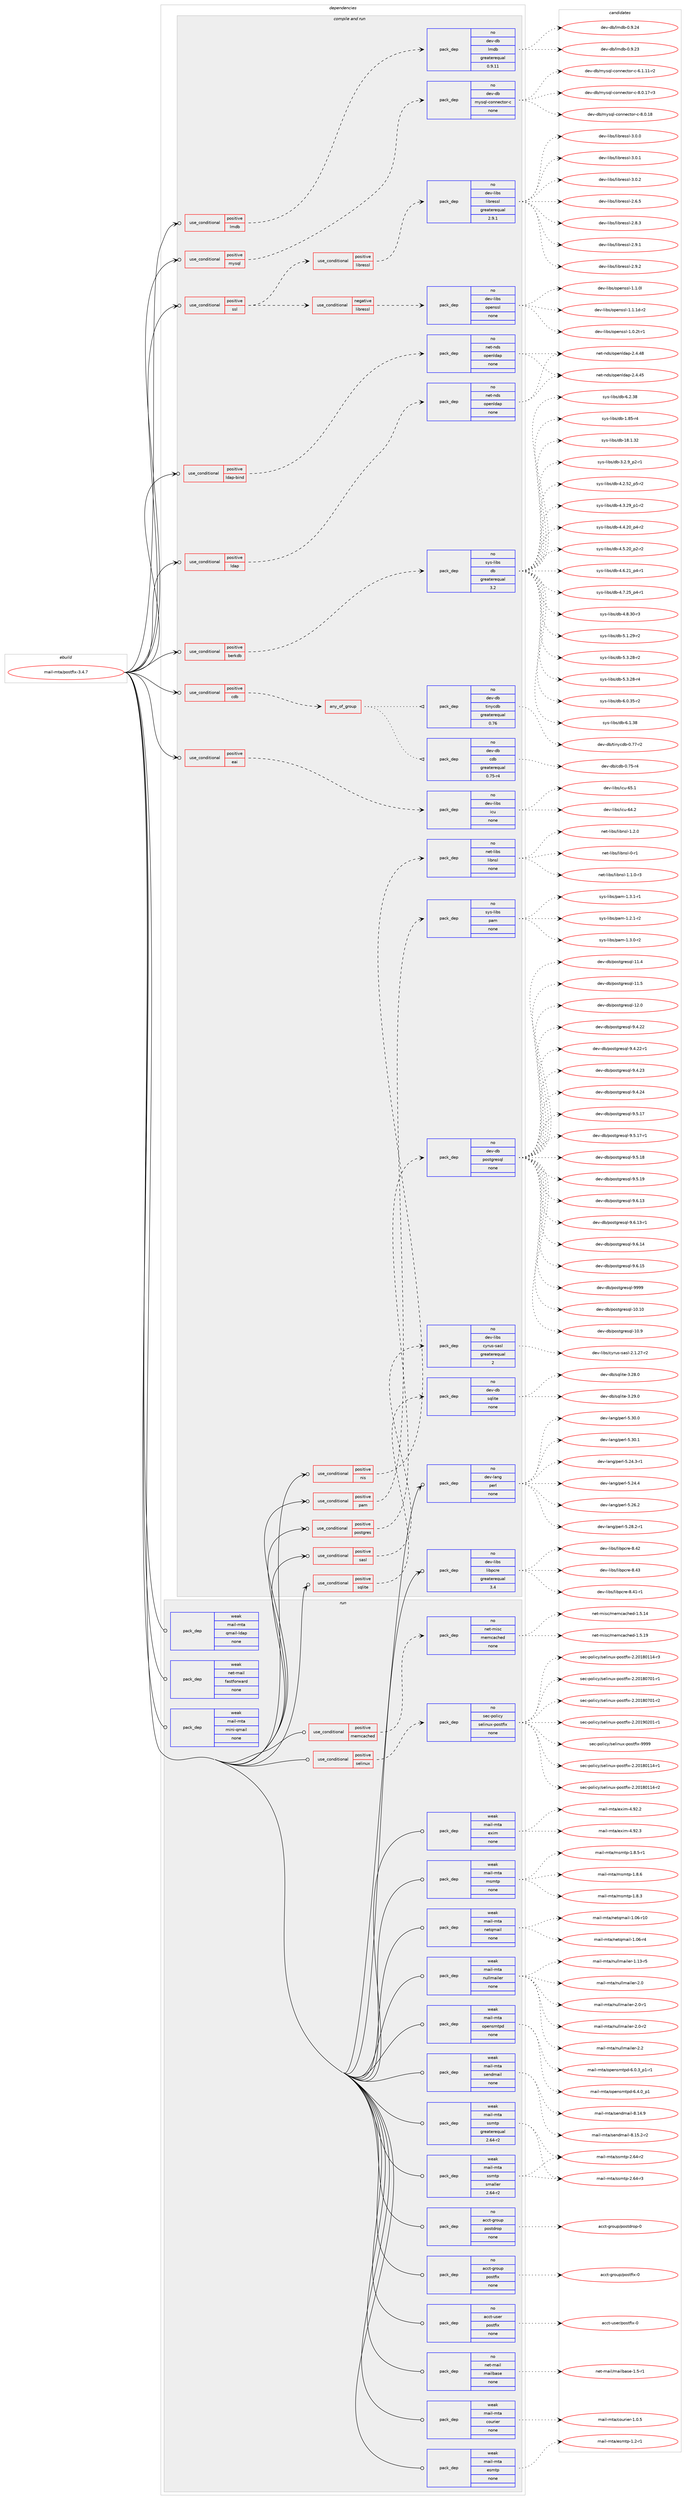 digraph prolog {

# *************
# Graph options
# *************

newrank=true;
concentrate=true;
compound=true;
graph [rankdir=LR,fontname=Helvetica,fontsize=10,ranksep=1.5];#, ranksep=2.5, nodesep=0.2];
edge  [arrowhead=vee];
node  [fontname=Helvetica,fontsize=10];

# **********
# The ebuild
# **********

subgraph cluster_leftcol {
color=gray;
rank=same;
label=<<i>ebuild</i>>;
id [label="mail-mta/postfix-3.4.7", color=red, width=4, href="../mail-mta/postfix-3.4.7.svg"];
}

# ****************
# The dependencies
# ****************

subgraph cluster_midcol {
color=gray;
label=<<i>dependencies</i>>;
subgraph cluster_compile {
fillcolor="#eeeeee";
style=filled;
label=<<i>compile</i>>;
}
subgraph cluster_compileandrun {
fillcolor="#eeeeee";
style=filled;
label=<<i>compile and run</i>>;
subgraph cond188715 {
dependency774173 [label=<<TABLE BORDER="0" CELLBORDER="1" CELLSPACING="0" CELLPADDING="4"><TR><TD ROWSPAN="3" CELLPADDING="10">use_conditional</TD></TR><TR><TD>positive</TD></TR><TR><TD>berkdb</TD></TR></TABLE>>, shape=none, color=red];
subgraph pack572039 {
dependency774174 [label=<<TABLE BORDER="0" CELLBORDER="1" CELLSPACING="0" CELLPADDING="4" WIDTH="220"><TR><TD ROWSPAN="6" CELLPADDING="30">pack_dep</TD></TR><TR><TD WIDTH="110">no</TD></TR><TR><TD>sys-libs</TD></TR><TR><TD>db</TD></TR><TR><TD>greaterequal</TD></TR><TR><TD>3.2</TD></TR></TABLE>>, shape=none, color=blue];
}
dependency774173:e -> dependency774174:w [weight=20,style="dashed",arrowhead="vee"];
}
id:e -> dependency774173:w [weight=20,style="solid",arrowhead="odotvee"];
subgraph cond188716 {
dependency774175 [label=<<TABLE BORDER="0" CELLBORDER="1" CELLSPACING="0" CELLPADDING="4"><TR><TD ROWSPAN="3" CELLPADDING="10">use_conditional</TD></TR><TR><TD>positive</TD></TR><TR><TD>cdb</TD></TR></TABLE>>, shape=none, color=red];
subgraph any13005 {
dependency774176 [label=<<TABLE BORDER="0" CELLBORDER="1" CELLSPACING="0" CELLPADDING="4"><TR><TD CELLPADDING="10">any_of_group</TD></TR></TABLE>>, shape=none, color=red];subgraph pack572040 {
dependency774177 [label=<<TABLE BORDER="0" CELLBORDER="1" CELLSPACING="0" CELLPADDING="4" WIDTH="220"><TR><TD ROWSPAN="6" CELLPADDING="30">pack_dep</TD></TR><TR><TD WIDTH="110">no</TD></TR><TR><TD>dev-db</TD></TR><TR><TD>tinycdb</TD></TR><TR><TD>greaterequal</TD></TR><TR><TD>0.76</TD></TR></TABLE>>, shape=none, color=blue];
}
dependency774176:e -> dependency774177:w [weight=20,style="dotted",arrowhead="oinv"];
subgraph pack572041 {
dependency774178 [label=<<TABLE BORDER="0" CELLBORDER="1" CELLSPACING="0" CELLPADDING="4" WIDTH="220"><TR><TD ROWSPAN="6" CELLPADDING="30">pack_dep</TD></TR><TR><TD WIDTH="110">no</TD></TR><TR><TD>dev-db</TD></TR><TR><TD>cdb</TD></TR><TR><TD>greaterequal</TD></TR><TR><TD>0.75-r4</TD></TR></TABLE>>, shape=none, color=blue];
}
dependency774176:e -> dependency774178:w [weight=20,style="dotted",arrowhead="oinv"];
}
dependency774175:e -> dependency774176:w [weight=20,style="dashed",arrowhead="vee"];
}
id:e -> dependency774175:w [weight=20,style="solid",arrowhead="odotvee"];
subgraph cond188717 {
dependency774179 [label=<<TABLE BORDER="0" CELLBORDER="1" CELLSPACING="0" CELLPADDING="4"><TR><TD ROWSPAN="3" CELLPADDING="10">use_conditional</TD></TR><TR><TD>positive</TD></TR><TR><TD>eai</TD></TR></TABLE>>, shape=none, color=red];
subgraph pack572042 {
dependency774180 [label=<<TABLE BORDER="0" CELLBORDER="1" CELLSPACING="0" CELLPADDING="4" WIDTH="220"><TR><TD ROWSPAN="6" CELLPADDING="30">pack_dep</TD></TR><TR><TD WIDTH="110">no</TD></TR><TR><TD>dev-libs</TD></TR><TR><TD>icu</TD></TR><TR><TD>none</TD></TR><TR><TD></TD></TR></TABLE>>, shape=none, color=blue];
}
dependency774179:e -> dependency774180:w [weight=20,style="dashed",arrowhead="vee"];
}
id:e -> dependency774179:w [weight=20,style="solid",arrowhead="odotvee"];
subgraph cond188718 {
dependency774181 [label=<<TABLE BORDER="0" CELLBORDER="1" CELLSPACING="0" CELLPADDING="4"><TR><TD ROWSPAN="3" CELLPADDING="10">use_conditional</TD></TR><TR><TD>positive</TD></TR><TR><TD>ldap</TD></TR></TABLE>>, shape=none, color=red];
subgraph pack572043 {
dependency774182 [label=<<TABLE BORDER="0" CELLBORDER="1" CELLSPACING="0" CELLPADDING="4" WIDTH="220"><TR><TD ROWSPAN="6" CELLPADDING="30">pack_dep</TD></TR><TR><TD WIDTH="110">no</TD></TR><TR><TD>net-nds</TD></TR><TR><TD>openldap</TD></TR><TR><TD>none</TD></TR><TR><TD></TD></TR></TABLE>>, shape=none, color=blue];
}
dependency774181:e -> dependency774182:w [weight=20,style="dashed",arrowhead="vee"];
}
id:e -> dependency774181:w [weight=20,style="solid",arrowhead="odotvee"];
subgraph cond188719 {
dependency774183 [label=<<TABLE BORDER="0" CELLBORDER="1" CELLSPACING="0" CELLPADDING="4"><TR><TD ROWSPAN="3" CELLPADDING="10">use_conditional</TD></TR><TR><TD>positive</TD></TR><TR><TD>ldap-bind</TD></TR></TABLE>>, shape=none, color=red];
subgraph pack572044 {
dependency774184 [label=<<TABLE BORDER="0" CELLBORDER="1" CELLSPACING="0" CELLPADDING="4" WIDTH="220"><TR><TD ROWSPAN="6" CELLPADDING="30">pack_dep</TD></TR><TR><TD WIDTH="110">no</TD></TR><TR><TD>net-nds</TD></TR><TR><TD>openldap</TD></TR><TR><TD>none</TD></TR><TR><TD></TD></TR></TABLE>>, shape=none, color=blue];
}
dependency774183:e -> dependency774184:w [weight=20,style="dashed",arrowhead="vee"];
}
id:e -> dependency774183:w [weight=20,style="solid",arrowhead="odotvee"];
subgraph cond188720 {
dependency774185 [label=<<TABLE BORDER="0" CELLBORDER="1" CELLSPACING="0" CELLPADDING="4"><TR><TD ROWSPAN="3" CELLPADDING="10">use_conditional</TD></TR><TR><TD>positive</TD></TR><TR><TD>lmdb</TD></TR></TABLE>>, shape=none, color=red];
subgraph pack572045 {
dependency774186 [label=<<TABLE BORDER="0" CELLBORDER="1" CELLSPACING="0" CELLPADDING="4" WIDTH="220"><TR><TD ROWSPAN="6" CELLPADDING="30">pack_dep</TD></TR><TR><TD WIDTH="110">no</TD></TR><TR><TD>dev-db</TD></TR><TR><TD>lmdb</TD></TR><TR><TD>greaterequal</TD></TR><TR><TD>0.9.11</TD></TR></TABLE>>, shape=none, color=blue];
}
dependency774185:e -> dependency774186:w [weight=20,style="dashed",arrowhead="vee"];
}
id:e -> dependency774185:w [weight=20,style="solid",arrowhead="odotvee"];
subgraph cond188721 {
dependency774187 [label=<<TABLE BORDER="0" CELLBORDER="1" CELLSPACING="0" CELLPADDING="4"><TR><TD ROWSPAN="3" CELLPADDING="10">use_conditional</TD></TR><TR><TD>positive</TD></TR><TR><TD>mysql</TD></TR></TABLE>>, shape=none, color=red];
subgraph pack572046 {
dependency774188 [label=<<TABLE BORDER="0" CELLBORDER="1" CELLSPACING="0" CELLPADDING="4" WIDTH="220"><TR><TD ROWSPAN="6" CELLPADDING="30">pack_dep</TD></TR><TR><TD WIDTH="110">no</TD></TR><TR><TD>dev-db</TD></TR><TR><TD>mysql-connector-c</TD></TR><TR><TD>none</TD></TR><TR><TD></TD></TR></TABLE>>, shape=none, color=blue];
}
dependency774187:e -> dependency774188:w [weight=20,style="dashed",arrowhead="vee"];
}
id:e -> dependency774187:w [weight=20,style="solid",arrowhead="odotvee"];
subgraph cond188722 {
dependency774189 [label=<<TABLE BORDER="0" CELLBORDER="1" CELLSPACING="0" CELLPADDING="4"><TR><TD ROWSPAN="3" CELLPADDING="10">use_conditional</TD></TR><TR><TD>positive</TD></TR><TR><TD>nis</TD></TR></TABLE>>, shape=none, color=red];
subgraph pack572047 {
dependency774190 [label=<<TABLE BORDER="0" CELLBORDER="1" CELLSPACING="0" CELLPADDING="4" WIDTH="220"><TR><TD ROWSPAN="6" CELLPADDING="30">pack_dep</TD></TR><TR><TD WIDTH="110">no</TD></TR><TR><TD>net-libs</TD></TR><TR><TD>libnsl</TD></TR><TR><TD>none</TD></TR><TR><TD></TD></TR></TABLE>>, shape=none, color=blue];
}
dependency774189:e -> dependency774190:w [weight=20,style="dashed",arrowhead="vee"];
}
id:e -> dependency774189:w [weight=20,style="solid",arrowhead="odotvee"];
subgraph cond188723 {
dependency774191 [label=<<TABLE BORDER="0" CELLBORDER="1" CELLSPACING="0" CELLPADDING="4"><TR><TD ROWSPAN="3" CELLPADDING="10">use_conditional</TD></TR><TR><TD>positive</TD></TR><TR><TD>pam</TD></TR></TABLE>>, shape=none, color=red];
subgraph pack572048 {
dependency774192 [label=<<TABLE BORDER="0" CELLBORDER="1" CELLSPACING="0" CELLPADDING="4" WIDTH="220"><TR><TD ROWSPAN="6" CELLPADDING="30">pack_dep</TD></TR><TR><TD WIDTH="110">no</TD></TR><TR><TD>sys-libs</TD></TR><TR><TD>pam</TD></TR><TR><TD>none</TD></TR><TR><TD></TD></TR></TABLE>>, shape=none, color=blue];
}
dependency774191:e -> dependency774192:w [weight=20,style="dashed",arrowhead="vee"];
}
id:e -> dependency774191:w [weight=20,style="solid",arrowhead="odotvee"];
subgraph cond188724 {
dependency774193 [label=<<TABLE BORDER="0" CELLBORDER="1" CELLSPACING="0" CELLPADDING="4"><TR><TD ROWSPAN="3" CELLPADDING="10">use_conditional</TD></TR><TR><TD>positive</TD></TR><TR><TD>postgres</TD></TR></TABLE>>, shape=none, color=red];
subgraph pack572049 {
dependency774194 [label=<<TABLE BORDER="0" CELLBORDER="1" CELLSPACING="0" CELLPADDING="4" WIDTH="220"><TR><TD ROWSPAN="6" CELLPADDING="30">pack_dep</TD></TR><TR><TD WIDTH="110">no</TD></TR><TR><TD>dev-db</TD></TR><TR><TD>postgresql</TD></TR><TR><TD>none</TD></TR><TR><TD></TD></TR></TABLE>>, shape=none, color=blue];
}
dependency774193:e -> dependency774194:w [weight=20,style="dashed",arrowhead="vee"];
}
id:e -> dependency774193:w [weight=20,style="solid",arrowhead="odotvee"];
subgraph cond188725 {
dependency774195 [label=<<TABLE BORDER="0" CELLBORDER="1" CELLSPACING="0" CELLPADDING="4"><TR><TD ROWSPAN="3" CELLPADDING="10">use_conditional</TD></TR><TR><TD>positive</TD></TR><TR><TD>sasl</TD></TR></TABLE>>, shape=none, color=red];
subgraph pack572050 {
dependency774196 [label=<<TABLE BORDER="0" CELLBORDER="1" CELLSPACING="0" CELLPADDING="4" WIDTH="220"><TR><TD ROWSPAN="6" CELLPADDING="30">pack_dep</TD></TR><TR><TD WIDTH="110">no</TD></TR><TR><TD>dev-libs</TD></TR><TR><TD>cyrus-sasl</TD></TR><TR><TD>greaterequal</TD></TR><TR><TD>2</TD></TR></TABLE>>, shape=none, color=blue];
}
dependency774195:e -> dependency774196:w [weight=20,style="dashed",arrowhead="vee"];
}
id:e -> dependency774195:w [weight=20,style="solid",arrowhead="odotvee"];
subgraph cond188726 {
dependency774197 [label=<<TABLE BORDER="0" CELLBORDER="1" CELLSPACING="0" CELLPADDING="4"><TR><TD ROWSPAN="3" CELLPADDING="10">use_conditional</TD></TR><TR><TD>positive</TD></TR><TR><TD>sqlite</TD></TR></TABLE>>, shape=none, color=red];
subgraph pack572051 {
dependency774198 [label=<<TABLE BORDER="0" CELLBORDER="1" CELLSPACING="0" CELLPADDING="4" WIDTH="220"><TR><TD ROWSPAN="6" CELLPADDING="30">pack_dep</TD></TR><TR><TD WIDTH="110">no</TD></TR><TR><TD>dev-db</TD></TR><TR><TD>sqlite</TD></TR><TR><TD>none</TD></TR><TR><TD></TD></TR></TABLE>>, shape=none, color=blue];
}
dependency774197:e -> dependency774198:w [weight=20,style="dashed",arrowhead="vee"];
}
id:e -> dependency774197:w [weight=20,style="solid",arrowhead="odotvee"];
subgraph cond188727 {
dependency774199 [label=<<TABLE BORDER="0" CELLBORDER="1" CELLSPACING="0" CELLPADDING="4"><TR><TD ROWSPAN="3" CELLPADDING="10">use_conditional</TD></TR><TR><TD>positive</TD></TR><TR><TD>ssl</TD></TR></TABLE>>, shape=none, color=red];
subgraph cond188728 {
dependency774200 [label=<<TABLE BORDER="0" CELLBORDER="1" CELLSPACING="0" CELLPADDING="4"><TR><TD ROWSPAN="3" CELLPADDING="10">use_conditional</TD></TR><TR><TD>negative</TD></TR><TR><TD>libressl</TD></TR></TABLE>>, shape=none, color=red];
subgraph pack572052 {
dependency774201 [label=<<TABLE BORDER="0" CELLBORDER="1" CELLSPACING="0" CELLPADDING="4" WIDTH="220"><TR><TD ROWSPAN="6" CELLPADDING="30">pack_dep</TD></TR><TR><TD WIDTH="110">no</TD></TR><TR><TD>dev-libs</TD></TR><TR><TD>openssl</TD></TR><TR><TD>none</TD></TR><TR><TD></TD></TR></TABLE>>, shape=none, color=blue];
}
dependency774200:e -> dependency774201:w [weight=20,style="dashed",arrowhead="vee"];
}
dependency774199:e -> dependency774200:w [weight=20,style="dashed",arrowhead="vee"];
subgraph cond188729 {
dependency774202 [label=<<TABLE BORDER="0" CELLBORDER="1" CELLSPACING="0" CELLPADDING="4"><TR><TD ROWSPAN="3" CELLPADDING="10">use_conditional</TD></TR><TR><TD>positive</TD></TR><TR><TD>libressl</TD></TR></TABLE>>, shape=none, color=red];
subgraph pack572053 {
dependency774203 [label=<<TABLE BORDER="0" CELLBORDER="1" CELLSPACING="0" CELLPADDING="4" WIDTH="220"><TR><TD ROWSPAN="6" CELLPADDING="30">pack_dep</TD></TR><TR><TD WIDTH="110">no</TD></TR><TR><TD>dev-libs</TD></TR><TR><TD>libressl</TD></TR><TR><TD>greaterequal</TD></TR><TR><TD>2.9.1</TD></TR></TABLE>>, shape=none, color=blue];
}
dependency774202:e -> dependency774203:w [weight=20,style="dashed",arrowhead="vee"];
}
dependency774199:e -> dependency774202:w [weight=20,style="dashed",arrowhead="vee"];
}
id:e -> dependency774199:w [weight=20,style="solid",arrowhead="odotvee"];
subgraph pack572054 {
dependency774204 [label=<<TABLE BORDER="0" CELLBORDER="1" CELLSPACING="0" CELLPADDING="4" WIDTH="220"><TR><TD ROWSPAN="6" CELLPADDING="30">pack_dep</TD></TR><TR><TD WIDTH="110">no</TD></TR><TR><TD>dev-lang</TD></TR><TR><TD>perl</TD></TR><TR><TD>none</TD></TR><TR><TD></TD></TR></TABLE>>, shape=none, color=blue];
}
id:e -> dependency774204:w [weight=20,style="solid",arrowhead="odotvee"];
subgraph pack572055 {
dependency774205 [label=<<TABLE BORDER="0" CELLBORDER="1" CELLSPACING="0" CELLPADDING="4" WIDTH="220"><TR><TD ROWSPAN="6" CELLPADDING="30">pack_dep</TD></TR><TR><TD WIDTH="110">no</TD></TR><TR><TD>dev-libs</TD></TR><TR><TD>libpcre</TD></TR><TR><TD>greaterequal</TD></TR><TR><TD>3.4</TD></TR></TABLE>>, shape=none, color=blue];
}
id:e -> dependency774205:w [weight=20,style="solid",arrowhead="odotvee"];
}
subgraph cluster_run {
fillcolor="#eeeeee";
style=filled;
label=<<i>run</i>>;
subgraph cond188730 {
dependency774206 [label=<<TABLE BORDER="0" CELLBORDER="1" CELLSPACING="0" CELLPADDING="4"><TR><TD ROWSPAN="3" CELLPADDING="10">use_conditional</TD></TR><TR><TD>positive</TD></TR><TR><TD>memcached</TD></TR></TABLE>>, shape=none, color=red];
subgraph pack572056 {
dependency774207 [label=<<TABLE BORDER="0" CELLBORDER="1" CELLSPACING="0" CELLPADDING="4" WIDTH="220"><TR><TD ROWSPAN="6" CELLPADDING="30">pack_dep</TD></TR><TR><TD WIDTH="110">no</TD></TR><TR><TD>net-misc</TD></TR><TR><TD>memcached</TD></TR><TR><TD>none</TD></TR><TR><TD></TD></TR></TABLE>>, shape=none, color=blue];
}
dependency774206:e -> dependency774207:w [weight=20,style="dashed",arrowhead="vee"];
}
id:e -> dependency774206:w [weight=20,style="solid",arrowhead="odot"];
subgraph cond188731 {
dependency774208 [label=<<TABLE BORDER="0" CELLBORDER="1" CELLSPACING="0" CELLPADDING="4"><TR><TD ROWSPAN="3" CELLPADDING="10">use_conditional</TD></TR><TR><TD>positive</TD></TR><TR><TD>selinux</TD></TR></TABLE>>, shape=none, color=red];
subgraph pack572057 {
dependency774209 [label=<<TABLE BORDER="0" CELLBORDER="1" CELLSPACING="0" CELLPADDING="4" WIDTH="220"><TR><TD ROWSPAN="6" CELLPADDING="30">pack_dep</TD></TR><TR><TD WIDTH="110">no</TD></TR><TR><TD>sec-policy</TD></TR><TR><TD>selinux-postfix</TD></TR><TR><TD>none</TD></TR><TR><TD></TD></TR></TABLE>>, shape=none, color=blue];
}
dependency774208:e -> dependency774209:w [weight=20,style="dashed",arrowhead="vee"];
}
id:e -> dependency774208:w [weight=20,style="solid",arrowhead="odot"];
subgraph pack572058 {
dependency774210 [label=<<TABLE BORDER="0" CELLBORDER="1" CELLSPACING="0" CELLPADDING="4" WIDTH="220"><TR><TD ROWSPAN="6" CELLPADDING="30">pack_dep</TD></TR><TR><TD WIDTH="110">no</TD></TR><TR><TD>acct-group</TD></TR><TR><TD>postdrop</TD></TR><TR><TD>none</TD></TR><TR><TD></TD></TR></TABLE>>, shape=none, color=blue];
}
id:e -> dependency774210:w [weight=20,style="solid",arrowhead="odot"];
subgraph pack572059 {
dependency774211 [label=<<TABLE BORDER="0" CELLBORDER="1" CELLSPACING="0" CELLPADDING="4" WIDTH="220"><TR><TD ROWSPAN="6" CELLPADDING="30">pack_dep</TD></TR><TR><TD WIDTH="110">no</TD></TR><TR><TD>acct-group</TD></TR><TR><TD>postfix</TD></TR><TR><TD>none</TD></TR><TR><TD></TD></TR></TABLE>>, shape=none, color=blue];
}
id:e -> dependency774211:w [weight=20,style="solid",arrowhead="odot"];
subgraph pack572060 {
dependency774212 [label=<<TABLE BORDER="0" CELLBORDER="1" CELLSPACING="0" CELLPADDING="4" WIDTH="220"><TR><TD ROWSPAN="6" CELLPADDING="30">pack_dep</TD></TR><TR><TD WIDTH="110">no</TD></TR><TR><TD>acct-user</TD></TR><TR><TD>postfix</TD></TR><TR><TD>none</TD></TR><TR><TD></TD></TR></TABLE>>, shape=none, color=blue];
}
id:e -> dependency774212:w [weight=20,style="solid",arrowhead="odot"];
subgraph pack572061 {
dependency774213 [label=<<TABLE BORDER="0" CELLBORDER="1" CELLSPACING="0" CELLPADDING="4" WIDTH="220"><TR><TD ROWSPAN="6" CELLPADDING="30">pack_dep</TD></TR><TR><TD WIDTH="110">no</TD></TR><TR><TD>net-mail</TD></TR><TR><TD>mailbase</TD></TR><TR><TD>none</TD></TR><TR><TD></TD></TR></TABLE>>, shape=none, color=blue];
}
id:e -> dependency774213:w [weight=20,style="solid",arrowhead="odot"];
subgraph pack572062 {
dependency774214 [label=<<TABLE BORDER="0" CELLBORDER="1" CELLSPACING="0" CELLPADDING="4" WIDTH="220"><TR><TD ROWSPAN="6" CELLPADDING="30">pack_dep</TD></TR><TR><TD WIDTH="110">weak</TD></TR><TR><TD>mail-mta</TD></TR><TR><TD>courier</TD></TR><TR><TD>none</TD></TR><TR><TD></TD></TR></TABLE>>, shape=none, color=blue];
}
id:e -> dependency774214:w [weight=20,style="solid",arrowhead="odot"];
subgraph pack572063 {
dependency774215 [label=<<TABLE BORDER="0" CELLBORDER="1" CELLSPACING="0" CELLPADDING="4" WIDTH="220"><TR><TD ROWSPAN="6" CELLPADDING="30">pack_dep</TD></TR><TR><TD WIDTH="110">weak</TD></TR><TR><TD>mail-mta</TD></TR><TR><TD>esmtp</TD></TR><TR><TD>none</TD></TR><TR><TD></TD></TR></TABLE>>, shape=none, color=blue];
}
id:e -> dependency774215:w [weight=20,style="solid",arrowhead="odot"];
subgraph pack572064 {
dependency774216 [label=<<TABLE BORDER="0" CELLBORDER="1" CELLSPACING="0" CELLPADDING="4" WIDTH="220"><TR><TD ROWSPAN="6" CELLPADDING="30">pack_dep</TD></TR><TR><TD WIDTH="110">weak</TD></TR><TR><TD>mail-mta</TD></TR><TR><TD>exim</TD></TR><TR><TD>none</TD></TR><TR><TD></TD></TR></TABLE>>, shape=none, color=blue];
}
id:e -> dependency774216:w [weight=20,style="solid",arrowhead="odot"];
subgraph pack572065 {
dependency774217 [label=<<TABLE BORDER="0" CELLBORDER="1" CELLSPACING="0" CELLPADDING="4" WIDTH="220"><TR><TD ROWSPAN="6" CELLPADDING="30">pack_dep</TD></TR><TR><TD WIDTH="110">weak</TD></TR><TR><TD>mail-mta</TD></TR><TR><TD>mini-qmail</TD></TR><TR><TD>none</TD></TR><TR><TD></TD></TR></TABLE>>, shape=none, color=blue];
}
id:e -> dependency774217:w [weight=20,style="solid",arrowhead="odot"];
subgraph pack572066 {
dependency774218 [label=<<TABLE BORDER="0" CELLBORDER="1" CELLSPACING="0" CELLPADDING="4" WIDTH="220"><TR><TD ROWSPAN="6" CELLPADDING="30">pack_dep</TD></TR><TR><TD WIDTH="110">weak</TD></TR><TR><TD>mail-mta</TD></TR><TR><TD>msmtp</TD></TR><TR><TD>none</TD></TR><TR><TD></TD></TR></TABLE>>, shape=none, color=blue];
}
id:e -> dependency774218:w [weight=20,style="solid",arrowhead="odot"];
subgraph pack572067 {
dependency774219 [label=<<TABLE BORDER="0" CELLBORDER="1" CELLSPACING="0" CELLPADDING="4" WIDTH="220"><TR><TD ROWSPAN="6" CELLPADDING="30">pack_dep</TD></TR><TR><TD WIDTH="110">weak</TD></TR><TR><TD>mail-mta</TD></TR><TR><TD>netqmail</TD></TR><TR><TD>none</TD></TR><TR><TD></TD></TR></TABLE>>, shape=none, color=blue];
}
id:e -> dependency774219:w [weight=20,style="solid",arrowhead="odot"];
subgraph pack572068 {
dependency774220 [label=<<TABLE BORDER="0" CELLBORDER="1" CELLSPACING="0" CELLPADDING="4" WIDTH="220"><TR><TD ROWSPAN="6" CELLPADDING="30">pack_dep</TD></TR><TR><TD WIDTH="110">weak</TD></TR><TR><TD>mail-mta</TD></TR><TR><TD>nullmailer</TD></TR><TR><TD>none</TD></TR><TR><TD></TD></TR></TABLE>>, shape=none, color=blue];
}
id:e -> dependency774220:w [weight=20,style="solid",arrowhead="odot"];
subgraph pack572069 {
dependency774221 [label=<<TABLE BORDER="0" CELLBORDER="1" CELLSPACING="0" CELLPADDING="4" WIDTH="220"><TR><TD ROWSPAN="6" CELLPADDING="30">pack_dep</TD></TR><TR><TD WIDTH="110">weak</TD></TR><TR><TD>mail-mta</TD></TR><TR><TD>opensmtpd</TD></TR><TR><TD>none</TD></TR><TR><TD></TD></TR></TABLE>>, shape=none, color=blue];
}
id:e -> dependency774221:w [weight=20,style="solid",arrowhead="odot"];
subgraph pack572070 {
dependency774222 [label=<<TABLE BORDER="0" CELLBORDER="1" CELLSPACING="0" CELLPADDING="4" WIDTH="220"><TR><TD ROWSPAN="6" CELLPADDING="30">pack_dep</TD></TR><TR><TD WIDTH="110">weak</TD></TR><TR><TD>mail-mta</TD></TR><TR><TD>qmail-ldap</TD></TR><TR><TD>none</TD></TR><TR><TD></TD></TR></TABLE>>, shape=none, color=blue];
}
id:e -> dependency774222:w [weight=20,style="solid",arrowhead="odot"];
subgraph pack572071 {
dependency774223 [label=<<TABLE BORDER="0" CELLBORDER="1" CELLSPACING="0" CELLPADDING="4" WIDTH="220"><TR><TD ROWSPAN="6" CELLPADDING="30">pack_dep</TD></TR><TR><TD WIDTH="110">weak</TD></TR><TR><TD>mail-mta</TD></TR><TR><TD>sendmail</TD></TR><TR><TD>none</TD></TR><TR><TD></TD></TR></TABLE>>, shape=none, color=blue];
}
id:e -> dependency774223:w [weight=20,style="solid",arrowhead="odot"];
subgraph pack572072 {
dependency774224 [label=<<TABLE BORDER="0" CELLBORDER="1" CELLSPACING="0" CELLPADDING="4" WIDTH="220"><TR><TD ROWSPAN="6" CELLPADDING="30">pack_dep</TD></TR><TR><TD WIDTH="110">weak</TD></TR><TR><TD>mail-mta</TD></TR><TR><TD>ssmtp</TD></TR><TR><TD>greaterequal</TD></TR><TR><TD>2.64-r2</TD></TR></TABLE>>, shape=none, color=blue];
}
id:e -> dependency774224:w [weight=20,style="solid",arrowhead="odot"];
subgraph pack572073 {
dependency774225 [label=<<TABLE BORDER="0" CELLBORDER="1" CELLSPACING="0" CELLPADDING="4" WIDTH="220"><TR><TD ROWSPAN="6" CELLPADDING="30">pack_dep</TD></TR><TR><TD WIDTH="110">weak</TD></TR><TR><TD>mail-mta</TD></TR><TR><TD>ssmtp</TD></TR><TR><TD>smaller</TD></TR><TR><TD>2.64-r2</TD></TR></TABLE>>, shape=none, color=blue];
}
id:e -> dependency774225:w [weight=20,style="solid",arrowhead="odot"];
subgraph pack572074 {
dependency774226 [label=<<TABLE BORDER="0" CELLBORDER="1" CELLSPACING="0" CELLPADDING="4" WIDTH="220"><TR><TD ROWSPAN="6" CELLPADDING="30">pack_dep</TD></TR><TR><TD WIDTH="110">weak</TD></TR><TR><TD>net-mail</TD></TR><TR><TD>fastforward</TD></TR><TR><TD>none</TD></TR><TR><TD></TD></TR></TABLE>>, shape=none, color=blue];
}
id:e -> dependency774226:w [weight=20,style="solid",arrowhead="odot"];
}
}

# **************
# The candidates
# **************

subgraph cluster_choices {
rank=same;
color=gray;
label=<<i>candidates</i>>;

subgraph choice572039 {
color=black;
nodesep=1;
choice1151211154510810598115471009845494656534511452 [label="sys-libs/db-1.85-r4", color=red, width=4,href="../sys-libs/db-1.85-r4.svg"];
choice115121115451081059811547100984549564649465150 [label="sys-libs/db-18.1.32", color=red, width=4,href="../sys-libs/db-18.1.32.svg"];
choice1151211154510810598115471009845514650465795112504511449 [label="sys-libs/db-3.2.9_p2-r1", color=red, width=4,href="../sys-libs/db-3.2.9_p2-r1.svg"];
choice115121115451081059811547100984552465046535095112534511450 [label="sys-libs/db-4.2.52_p5-r2", color=red, width=4,href="../sys-libs/db-4.2.52_p5-r2.svg"];
choice115121115451081059811547100984552465146505795112494511450 [label="sys-libs/db-4.3.29_p1-r2", color=red, width=4,href="../sys-libs/db-4.3.29_p1-r2.svg"];
choice115121115451081059811547100984552465246504895112524511450 [label="sys-libs/db-4.4.20_p4-r2", color=red, width=4,href="../sys-libs/db-4.4.20_p4-r2.svg"];
choice115121115451081059811547100984552465346504895112504511450 [label="sys-libs/db-4.5.20_p2-r2", color=red, width=4,href="../sys-libs/db-4.5.20_p2-r2.svg"];
choice115121115451081059811547100984552465446504995112524511449 [label="sys-libs/db-4.6.21_p4-r1", color=red, width=4,href="../sys-libs/db-4.6.21_p4-r1.svg"];
choice115121115451081059811547100984552465546505395112524511449 [label="sys-libs/db-4.7.25_p4-r1", color=red, width=4,href="../sys-libs/db-4.7.25_p4-r1.svg"];
choice11512111545108105981154710098455246564651484511451 [label="sys-libs/db-4.8.30-r3", color=red, width=4,href="../sys-libs/db-4.8.30-r3.svg"];
choice11512111545108105981154710098455346494650574511450 [label="sys-libs/db-5.1.29-r2", color=red, width=4,href="../sys-libs/db-5.1.29-r2.svg"];
choice11512111545108105981154710098455346514650564511450 [label="sys-libs/db-5.3.28-r2", color=red, width=4,href="../sys-libs/db-5.3.28-r2.svg"];
choice11512111545108105981154710098455346514650564511452 [label="sys-libs/db-5.3.28-r4", color=red, width=4,href="../sys-libs/db-5.3.28-r4.svg"];
choice11512111545108105981154710098455446484651534511450 [label="sys-libs/db-6.0.35-r2", color=red, width=4,href="../sys-libs/db-6.0.35-r2.svg"];
choice1151211154510810598115471009845544649465156 [label="sys-libs/db-6.1.38", color=red, width=4,href="../sys-libs/db-6.1.38.svg"];
choice1151211154510810598115471009845544650465156 [label="sys-libs/db-6.2.38", color=red, width=4,href="../sys-libs/db-6.2.38.svg"];
dependency774174:e -> choice1151211154510810598115471009845494656534511452:w [style=dotted,weight="100"];
dependency774174:e -> choice115121115451081059811547100984549564649465150:w [style=dotted,weight="100"];
dependency774174:e -> choice1151211154510810598115471009845514650465795112504511449:w [style=dotted,weight="100"];
dependency774174:e -> choice115121115451081059811547100984552465046535095112534511450:w [style=dotted,weight="100"];
dependency774174:e -> choice115121115451081059811547100984552465146505795112494511450:w [style=dotted,weight="100"];
dependency774174:e -> choice115121115451081059811547100984552465246504895112524511450:w [style=dotted,weight="100"];
dependency774174:e -> choice115121115451081059811547100984552465346504895112504511450:w [style=dotted,weight="100"];
dependency774174:e -> choice115121115451081059811547100984552465446504995112524511449:w [style=dotted,weight="100"];
dependency774174:e -> choice115121115451081059811547100984552465546505395112524511449:w [style=dotted,weight="100"];
dependency774174:e -> choice11512111545108105981154710098455246564651484511451:w [style=dotted,weight="100"];
dependency774174:e -> choice11512111545108105981154710098455346494650574511450:w [style=dotted,weight="100"];
dependency774174:e -> choice11512111545108105981154710098455346514650564511450:w [style=dotted,weight="100"];
dependency774174:e -> choice11512111545108105981154710098455346514650564511452:w [style=dotted,weight="100"];
dependency774174:e -> choice11512111545108105981154710098455446484651534511450:w [style=dotted,weight="100"];
dependency774174:e -> choice1151211154510810598115471009845544649465156:w [style=dotted,weight="100"];
dependency774174:e -> choice1151211154510810598115471009845544650465156:w [style=dotted,weight="100"];
}
subgraph choice572040 {
color=black;
nodesep=1;
choice100101118451009847116105110121991009845484655554511450 [label="dev-db/tinycdb-0.77-r2", color=red, width=4,href="../dev-db/tinycdb-0.77-r2.svg"];
dependency774177:e -> choice100101118451009847116105110121991009845484655554511450:w [style=dotted,weight="100"];
}
subgraph choice572041 {
color=black;
nodesep=1;
choice100101118451009847991009845484655534511452 [label="dev-db/cdb-0.75-r4", color=red, width=4,href="../dev-db/cdb-0.75-r4.svg"];
dependency774178:e -> choice100101118451009847991009845484655534511452:w [style=dotted,weight="100"];
}
subgraph choice572042 {
color=black;
nodesep=1;
choice100101118451081059811547105991174554524650 [label="dev-libs/icu-64.2", color=red, width=4,href="../dev-libs/icu-64.2.svg"];
choice100101118451081059811547105991174554534649 [label="dev-libs/icu-65.1", color=red, width=4,href="../dev-libs/icu-65.1.svg"];
dependency774180:e -> choice100101118451081059811547105991174554524650:w [style=dotted,weight="100"];
dependency774180:e -> choice100101118451081059811547105991174554534649:w [style=dotted,weight="100"];
}
subgraph choice572043 {
color=black;
nodesep=1;
choice11010111645110100115471111121011101081009711245504652465253 [label="net-nds/openldap-2.4.45", color=red, width=4,href="../net-nds/openldap-2.4.45.svg"];
choice11010111645110100115471111121011101081009711245504652465256 [label="net-nds/openldap-2.4.48", color=red, width=4,href="../net-nds/openldap-2.4.48.svg"];
dependency774182:e -> choice11010111645110100115471111121011101081009711245504652465253:w [style=dotted,weight="100"];
dependency774182:e -> choice11010111645110100115471111121011101081009711245504652465256:w [style=dotted,weight="100"];
}
subgraph choice572044 {
color=black;
nodesep=1;
choice11010111645110100115471111121011101081009711245504652465253 [label="net-nds/openldap-2.4.45", color=red, width=4,href="../net-nds/openldap-2.4.45.svg"];
choice11010111645110100115471111121011101081009711245504652465256 [label="net-nds/openldap-2.4.48", color=red, width=4,href="../net-nds/openldap-2.4.48.svg"];
dependency774184:e -> choice11010111645110100115471111121011101081009711245504652465253:w [style=dotted,weight="100"];
dependency774184:e -> choice11010111645110100115471111121011101081009711245504652465256:w [style=dotted,weight="100"];
}
subgraph choice572045 {
color=black;
nodesep=1;
choice1001011184510098471081091009845484657465051 [label="dev-db/lmdb-0.9.23", color=red, width=4,href="../dev-db/lmdb-0.9.23.svg"];
choice1001011184510098471081091009845484657465052 [label="dev-db/lmdb-0.9.24", color=red, width=4,href="../dev-db/lmdb-0.9.24.svg"];
dependency774186:e -> choice1001011184510098471081091009845484657465051:w [style=dotted,weight="100"];
dependency774186:e -> choice1001011184510098471081091009845484657465052:w [style=dotted,weight="100"];
}
subgraph choice572046 {
color=black;
nodesep=1;
choice1001011184510098471091211151131084599111110110101991161111144599455446494649494511450 [label="dev-db/mysql-connector-c-6.1.11-r2", color=red, width=4,href="../dev-db/mysql-connector-c-6.1.11-r2.svg"];
choice1001011184510098471091211151131084599111110110101991161111144599455646484649554511451 [label="dev-db/mysql-connector-c-8.0.17-r3", color=red, width=4,href="../dev-db/mysql-connector-c-8.0.17-r3.svg"];
choice100101118451009847109121115113108459911111011010199116111114459945564648464956 [label="dev-db/mysql-connector-c-8.0.18", color=red, width=4,href="../dev-db/mysql-connector-c-8.0.18.svg"];
dependency774188:e -> choice1001011184510098471091211151131084599111110110101991161111144599455446494649494511450:w [style=dotted,weight="100"];
dependency774188:e -> choice1001011184510098471091211151131084599111110110101991161111144599455646484649554511451:w [style=dotted,weight="100"];
dependency774188:e -> choice100101118451009847109121115113108459911111011010199116111114459945564648464956:w [style=dotted,weight="100"];
}
subgraph choice572047 {
color=black;
nodesep=1;
choice1101011164510810598115471081059811011510845484511449 [label="net-libs/libnsl-0-r1", color=red, width=4,href="../net-libs/libnsl-0-r1.svg"];
choice110101116451081059811547108105981101151084549464946484511451 [label="net-libs/libnsl-1.1.0-r3", color=red, width=4,href="../net-libs/libnsl-1.1.0-r3.svg"];
choice11010111645108105981154710810598110115108454946504648 [label="net-libs/libnsl-1.2.0", color=red, width=4,href="../net-libs/libnsl-1.2.0.svg"];
dependency774190:e -> choice1101011164510810598115471081059811011510845484511449:w [style=dotted,weight="100"];
dependency774190:e -> choice110101116451081059811547108105981101151084549464946484511451:w [style=dotted,weight="100"];
dependency774190:e -> choice11010111645108105981154710810598110115108454946504648:w [style=dotted,weight="100"];
}
subgraph choice572048 {
color=black;
nodesep=1;
choice115121115451081059811547112971094549465046494511450 [label="sys-libs/pam-1.2.1-r2", color=red, width=4,href="../sys-libs/pam-1.2.1-r2.svg"];
choice115121115451081059811547112971094549465146484511450 [label="sys-libs/pam-1.3.0-r2", color=red, width=4,href="../sys-libs/pam-1.3.0-r2.svg"];
choice115121115451081059811547112971094549465146494511449 [label="sys-libs/pam-1.3.1-r1", color=red, width=4,href="../sys-libs/pam-1.3.1-r1.svg"];
dependency774192:e -> choice115121115451081059811547112971094549465046494511450:w [style=dotted,weight="100"];
dependency774192:e -> choice115121115451081059811547112971094549465146484511450:w [style=dotted,weight="100"];
dependency774192:e -> choice115121115451081059811547112971094549465146494511449:w [style=dotted,weight="100"];
}
subgraph choice572049 {
color=black;
nodesep=1;
choice100101118451009847112111115116103114101115113108454948464948 [label="dev-db/postgresql-10.10", color=red, width=4,href="../dev-db/postgresql-10.10.svg"];
choice1001011184510098471121111151161031141011151131084549484657 [label="dev-db/postgresql-10.9", color=red, width=4,href="../dev-db/postgresql-10.9.svg"];
choice1001011184510098471121111151161031141011151131084549494652 [label="dev-db/postgresql-11.4", color=red, width=4,href="../dev-db/postgresql-11.4.svg"];
choice1001011184510098471121111151161031141011151131084549494653 [label="dev-db/postgresql-11.5", color=red, width=4,href="../dev-db/postgresql-11.5.svg"];
choice1001011184510098471121111151161031141011151131084549504648 [label="dev-db/postgresql-12.0", color=red, width=4,href="../dev-db/postgresql-12.0.svg"];
choice10010111845100984711211111511610311410111511310845574652465050 [label="dev-db/postgresql-9.4.22", color=red, width=4,href="../dev-db/postgresql-9.4.22.svg"];
choice100101118451009847112111115116103114101115113108455746524650504511449 [label="dev-db/postgresql-9.4.22-r1", color=red, width=4,href="../dev-db/postgresql-9.4.22-r1.svg"];
choice10010111845100984711211111511610311410111511310845574652465051 [label="dev-db/postgresql-9.4.23", color=red, width=4,href="../dev-db/postgresql-9.4.23.svg"];
choice10010111845100984711211111511610311410111511310845574652465052 [label="dev-db/postgresql-9.4.24", color=red, width=4,href="../dev-db/postgresql-9.4.24.svg"];
choice10010111845100984711211111511610311410111511310845574653464955 [label="dev-db/postgresql-9.5.17", color=red, width=4,href="../dev-db/postgresql-9.5.17.svg"];
choice100101118451009847112111115116103114101115113108455746534649554511449 [label="dev-db/postgresql-9.5.17-r1", color=red, width=4,href="../dev-db/postgresql-9.5.17-r1.svg"];
choice10010111845100984711211111511610311410111511310845574653464956 [label="dev-db/postgresql-9.5.18", color=red, width=4,href="../dev-db/postgresql-9.5.18.svg"];
choice10010111845100984711211111511610311410111511310845574653464957 [label="dev-db/postgresql-9.5.19", color=red, width=4,href="../dev-db/postgresql-9.5.19.svg"];
choice10010111845100984711211111511610311410111511310845574654464951 [label="dev-db/postgresql-9.6.13", color=red, width=4,href="../dev-db/postgresql-9.6.13.svg"];
choice100101118451009847112111115116103114101115113108455746544649514511449 [label="dev-db/postgresql-9.6.13-r1", color=red, width=4,href="../dev-db/postgresql-9.6.13-r1.svg"];
choice10010111845100984711211111511610311410111511310845574654464952 [label="dev-db/postgresql-9.6.14", color=red, width=4,href="../dev-db/postgresql-9.6.14.svg"];
choice10010111845100984711211111511610311410111511310845574654464953 [label="dev-db/postgresql-9.6.15", color=red, width=4,href="../dev-db/postgresql-9.6.15.svg"];
choice1001011184510098471121111151161031141011151131084557575757 [label="dev-db/postgresql-9999", color=red, width=4,href="../dev-db/postgresql-9999.svg"];
dependency774194:e -> choice100101118451009847112111115116103114101115113108454948464948:w [style=dotted,weight="100"];
dependency774194:e -> choice1001011184510098471121111151161031141011151131084549484657:w [style=dotted,weight="100"];
dependency774194:e -> choice1001011184510098471121111151161031141011151131084549494652:w [style=dotted,weight="100"];
dependency774194:e -> choice1001011184510098471121111151161031141011151131084549494653:w [style=dotted,weight="100"];
dependency774194:e -> choice1001011184510098471121111151161031141011151131084549504648:w [style=dotted,weight="100"];
dependency774194:e -> choice10010111845100984711211111511610311410111511310845574652465050:w [style=dotted,weight="100"];
dependency774194:e -> choice100101118451009847112111115116103114101115113108455746524650504511449:w [style=dotted,weight="100"];
dependency774194:e -> choice10010111845100984711211111511610311410111511310845574652465051:w [style=dotted,weight="100"];
dependency774194:e -> choice10010111845100984711211111511610311410111511310845574652465052:w [style=dotted,weight="100"];
dependency774194:e -> choice10010111845100984711211111511610311410111511310845574653464955:w [style=dotted,weight="100"];
dependency774194:e -> choice100101118451009847112111115116103114101115113108455746534649554511449:w [style=dotted,weight="100"];
dependency774194:e -> choice10010111845100984711211111511610311410111511310845574653464956:w [style=dotted,weight="100"];
dependency774194:e -> choice10010111845100984711211111511610311410111511310845574653464957:w [style=dotted,weight="100"];
dependency774194:e -> choice10010111845100984711211111511610311410111511310845574654464951:w [style=dotted,weight="100"];
dependency774194:e -> choice100101118451009847112111115116103114101115113108455746544649514511449:w [style=dotted,weight="100"];
dependency774194:e -> choice10010111845100984711211111511610311410111511310845574654464952:w [style=dotted,weight="100"];
dependency774194:e -> choice10010111845100984711211111511610311410111511310845574654464953:w [style=dotted,weight="100"];
dependency774194:e -> choice1001011184510098471121111151161031141011151131084557575757:w [style=dotted,weight="100"];
}
subgraph choice572050 {
color=black;
nodesep=1;
choice100101118451081059811547991211141171154511597115108455046494650554511450 [label="dev-libs/cyrus-sasl-2.1.27-r2", color=red, width=4,href="../dev-libs/cyrus-sasl-2.1.27-r2.svg"];
dependency774196:e -> choice100101118451081059811547991211141171154511597115108455046494650554511450:w [style=dotted,weight="100"];
}
subgraph choice572051 {
color=black;
nodesep=1;
choice10010111845100984711511310810511610145514650564648 [label="dev-db/sqlite-3.28.0", color=red, width=4,href="../dev-db/sqlite-3.28.0.svg"];
choice10010111845100984711511310810511610145514650574648 [label="dev-db/sqlite-3.29.0", color=red, width=4,href="../dev-db/sqlite-3.29.0.svg"];
dependency774198:e -> choice10010111845100984711511310810511610145514650564648:w [style=dotted,weight="100"];
dependency774198:e -> choice10010111845100984711511310810511610145514650574648:w [style=dotted,weight="100"];
}
subgraph choice572052 {
color=black;
nodesep=1;
choice1001011184510810598115471111121011101151151084549464846501164511449 [label="dev-libs/openssl-1.0.2t-r1", color=red, width=4,href="../dev-libs/openssl-1.0.2t-r1.svg"];
choice100101118451081059811547111112101110115115108454946494648108 [label="dev-libs/openssl-1.1.0l", color=red, width=4,href="../dev-libs/openssl-1.1.0l.svg"];
choice1001011184510810598115471111121011101151151084549464946491004511450 [label="dev-libs/openssl-1.1.1d-r2", color=red, width=4,href="../dev-libs/openssl-1.1.1d-r2.svg"];
dependency774201:e -> choice1001011184510810598115471111121011101151151084549464846501164511449:w [style=dotted,weight="100"];
dependency774201:e -> choice100101118451081059811547111112101110115115108454946494648108:w [style=dotted,weight="100"];
dependency774201:e -> choice1001011184510810598115471111121011101151151084549464946491004511450:w [style=dotted,weight="100"];
}
subgraph choice572053 {
color=black;
nodesep=1;
choice10010111845108105981154710810598114101115115108455046544653 [label="dev-libs/libressl-2.6.5", color=red, width=4,href="../dev-libs/libressl-2.6.5.svg"];
choice10010111845108105981154710810598114101115115108455046564651 [label="dev-libs/libressl-2.8.3", color=red, width=4,href="../dev-libs/libressl-2.8.3.svg"];
choice10010111845108105981154710810598114101115115108455046574649 [label="dev-libs/libressl-2.9.1", color=red, width=4,href="../dev-libs/libressl-2.9.1.svg"];
choice10010111845108105981154710810598114101115115108455046574650 [label="dev-libs/libressl-2.9.2", color=red, width=4,href="../dev-libs/libressl-2.9.2.svg"];
choice10010111845108105981154710810598114101115115108455146484648 [label="dev-libs/libressl-3.0.0", color=red, width=4,href="../dev-libs/libressl-3.0.0.svg"];
choice10010111845108105981154710810598114101115115108455146484649 [label="dev-libs/libressl-3.0.1", color=red, width=4,href="../dev-libs/libressl-3.0.1.svg"];
choice10010111845108105981154710810598114101115115108455146484650 [label="dev-libs/libressl-3.0.2", color=red, width=4,href="../dev-libs/libressl-3.0.2.svg"];
dependency774203:e -> choice10010111845108105981154710810598114101115115108455046544653:w [style=dotted,weight="100"];
dependency774203:e -> choice10010111845108105981154710810598114101115115108455046564651:w [style=dotted,weight="100"];
dependency774203:e -> choice10010111845108105981154710810598114101115115108455046574649:w [style=dotted,weight="100"];
dependency774203:e -> choice10010111845108105981154710810598114101115115108455046574650:w [style=dotted,weight="100"];
dependency774203:e -> choice10010111845108105981154710810598114101115115108455146484648:w [style=dotted,weight="100"];
dependency774203:e -> choice10010111845108105981154710810598114101115115108455146484649:w [style=dotted,weight="100"];
dependency774203:e -> choice10010111845108105981154710810598114101115115108455146484650:w [style=dotted,weight="100"];
}
subgraph choice572054 {
color=black;
nodesep=1;
choice100101118451089711010347112101114108455346505246514511449 [label="dev-lang/perl-5.24.3-r1", color=red, width=4,href="../dev-lang/perl-5.24.3-r1.svg"];
choice10010111845108971101034711210111410845534650524652 [label="dev-lang/perl-5.24.4", color=red, width=4,href="../dev-lang/perl-5.24.4.svg"];
choice10010111845108971101034711210111410845534650544650 [label="dev-lang/perl-5.26.2", color=red, width=4,href="../dev-lang/perl-5.26.2.svg"];
choice100101118451089711010347112101114108455346505646504511449 [label="dev-lang/perl-5.28.2-r1", color=red, width=4,href="../dev-lang/perl-5.28.2-r1.svg"];
choice10010111845108971101034711210111410845534651484648 [label="dev-lang/perl-5.30.0", color=red, width=4,href="../dev-lang/perl-5.30.0.svg"];
choice10010111845108971101034711210111410845534651484649 [label="dev-lang/perl-5.30.1", color=red, width=4,href="../dev-lang/perl-5.30.1.svg"];
dependency774204:e -> choice100101118451089711010347112101114108455346505246514511449:w [style=dotted,weight="100"];
dependency774204:e -> choice10010111845108971101034711210111410845534650524652:w [style=dotted,weight="100"];
dependency774204:e -> choice10010111845108971101034711210111410845534650544650:w [style=dotted,weight="100"];
dependency774204:e -> choice100101118451089711010347112101114108455346505646504511449:w [style=dotted,weight="100"];
dependency774204:e -> choice10010111845108971101034711210111410845534651484648:w [style=dotted,weight="100"];
dependency774204:e -> choice10010111845108971101034711210111410845534651484649:w [style=dotted,weight="100"];
}
subgraph choice572055 {
color=black;
nodesep=1;
choice100101118451081059811547108105981129911410145564652494511449 [label="dev-libs/libpcre-8.41-r1", color=red, width=4,href="../dev-libs/libpcre-8.41-r1.svg"];
choice10010111845108105981154710810598112991141014556465250 [label="dev-libs/libpcre-8.42", color=red, width=4,href="../dev-libs/libpcre-8.42.svg"];
choice10010111845108105981154710810598112991141014556465251 [label="dev-libs/libpcre-8.43", color=red, width=4,href="../dev-libs/libpcre-8.43.svg"];
dependency774205:e -> choice100101118451081059811547108105981129911410145564652494511449:w [style=dotted,weight="100"];
dependency774205:e -> choice10010111845108105981154710810598112991141014556465250:w [style=dotted,weight="100"];
dependency774205:e -> choice10010111845108105981154710810598112991141014556465251:w [style=dotted,weight="100"];
}
subgraph choice572056 {
color=black;
nodesep=1;
choice11010111645109105115994710910110999979910410110045494653464952 [label="net-misc/memcached-1.5.14", color=red, width=4,href="../net-misc/memcached-1.5.14.svg"];
choice11010111645109105115994710910110999979910410110045494653464957 [label="net-misc/memcached-1.5.19", color=red, width=4,href="../net-misc/memcached-1.5.19.svg"];
dependency774207:e -> choice11010111645109105115994710910110999979910410110045494653464952:w [style=dotted,weight="100"];
dependency774207:e -> choice11010111645109105115994710910110999979910410110045494653464957:w [style=dotted,weight="100"];
}
subgraph choice572057 {
color=black;
nodesep=1;
choice115101994511211110810599121471151011081051101171204511211111511610210512045504650484956484949524511449 [label="sec-policy/selinux-postfix-2.20180114-r1", color=red, width=4,href="../sec-policy/selinux-postfix-2.20180114-r1.svg"];
choice115101994511211110810599121471151011081051101171204511211111511610210512045504650484956484949524511450 [label="sec-policy/selinux-postfix-2.20180114-r2", color=red, width=4,href="../sec-policy/selinux-postfix-2.20180114-r2.svg"];
choice115101994511211110810599121471151011081051101171204511211111511610210512045504650484956484949524511451 [label="sec-policy/selinux-postfix-2.20180114-r3", color=red, width=4,href="../sec-policy/selinux-postfix-2.20180114-r3.svg"];
choice115101994511211110810599121471151011081051101171204511211111511610210512045504650484956485548494511449 [label="sec-policy/selinux-postfix-2.20180701-r1", color=red, width=4,href="../sec-policy/selinux-postfix-2.20180701-r1.svg"];
choice115101994511211110810599121471151011081051101171204511211111511610210512045504650484956485548494511450 [label="sec-policy/selinux-postfix-2.20180701-r2", color=red, width=4,href="../sec-policy/selinux-postfix-2.20180701-r2.svg"];
choice115101994511211110810599121471151011081051101171204511211111511610210512045504650484957485048494511449 [label="sec-policy/selinux-postfix-2.20190201-r1", color=red, width=4,href="../sec-policy/selinux-postfix-2.20190201-r1.svg"];
choice11510199451121111081059912147115101108105110117120451121111151161021051204557575757 [label="sec-policy/selinux-postfix-9999", color=red, width=4,href="../sec-policy/selinux-postfix-9999.svg"];
dependency774209:e -> choice115101994511211110810599121471151011081051101171204511211111511610210512045504650484956484949524511449:w [style=dotted,weight="100"];
dependency774209:e -> choice115101994511211110810599121471151011081051101171204511211111511610210512045504650484956484949524511450:w [style=dotted,weight="100"];
dependency774209:e -> choice115101994511211110810599121471151011081051101171204511211111511610210512045504650484956484949524511451:w [style=dotted,weight="100"];
dependency774209:e -> choice115101994511211110810599121471151011081051101171204511211111511610210512045504650484956485548494511449:w [style=dotted,weight="100"];
dependency774209:e -> choice115101994511211110810599121471151011081051101171204511211111511610210512045504650484956485548494511450:w [style=dotted,weight="100"];
dependency774209:e -> choice115101994511211110810599121471151011081051101171204511211111511610210512045504650484957485048494511449:w [style=dotted,weight="100"];
dependency774209:e -> choice11510199451121111081059912147115101108105110117120451121111151161021051204557575757:w [style=dotted,weight="100"];
}
subgraph choice572058 {
color=black;
nodesep=1;
choice97999911645103114111117112471121111151161001141111124548 [label="acct-group/postdrop-0", color=red, width=4,href="../acct-group/postdrop-0.svg"];
dependency774210:e -> choice97999911645103114111117112471121111151161001141111124548:w [style=dotted,weight="100"];
}
subgraph choice572059 {
color=black;
nodesep=1;
choice97999911645103114111117112471121111151161021051204548 [label="acct-group/postfix-0", color=red, width=4,href="../acct-group/postfix-0.svg"];
dependency774211:e -> choice97999911645103114111117112471121111151161021051204548:w [style=dotted,weight="100"];
}
subgraph choice572060 {
color=black;
nodesep=1;
choice97999911645117115101114471121111151161021051204548 [label="acct-user/postfix-0", color=red, width=4,href="../acct-user/postfix-0.svg"];
dependency774212:e -> choice97999911645117115101114471121111151161021051204548:w [style=dotted,weight="100"];
}
subgraph choice572061 {
color=black;
nodesep=1;
choice110101116451099710510847109971051089897115101454946534511449 [label="net-mail/mailbase-1.5-r1", color=red, width=4,href="../net-mail/mailbase-1.5-r1.svg"];
dependency774213:e -> choice110101116451099710510847109971051089897115101454946534511449:w [style=dotted,weight="100"];
}
subgraph choice572062 {
color=black;
nodesep=1;
choice1099710510845109116974799111117114105101114454946484653 [label="mail-mta/courier-1.0.5", color=red, width=4,href="../mail-mta/courier-1.0.5.svg"];
dependency774214:e -> choice1099710510845109116974799111117114105101114454946484653:w [style=dotted,weight="100"];
}
subgraph choice572063 {
color=black;
nodesep=1;
choice10997105108451091169747101115109116112454946504511449 [label="mail-mta/esmtp-1.2-r1", color=red, width=4,href="../mail-mta/esmtp-1.2-r1.svg"];
dependency774215:e -> choice10997105108451091169747101115109116112454946504511449:w [style=dotted,weight="100"];
}
subgraph choice572064 {
color=black;
nodesep=1;
choice1099710510845109116974710112010510945524657504650 [label="mail-mta/exim-4.92.2", color=red, width=4,href="../mail-mta/exim-4.92.2.svg"];
choice1099710510845109116974710112010510945524657504651 [label="mail-mta/exim-4.92.3", color=red, width=4,href="../mail-mta/exim-4.92.3.svg"];
dependency774216:e -> choice1099710510845109116974710112010510945524657504650:w [style=dotted,weight="100"];
dependency774216:e -> choice1099710510845109116974710112010510945524657504651:w [style=dotted,weight="100"];
}
subgraph choice572065 {
color=black;
nodesep=1;
}
subgraph choice572066 {
color=black;
nodesep=1;
choice10997105108451091169747109115109116112454946564651 [label="mail-mta/msmtp-1.8.3", color=red, width=4,href="../mail-mta/msmtp-1.8.3.svg"];
choice109971051084510911697471091151091161124549465646534511449 [label="mail-mta/msmtp-1.8.5-r1", color=red, width=4,href="../mail-mta/msmtp-1.8.5-r1.svg"];
choice10997105108451091169747109115109116112454946564654 [label="mail-mta/msmtp-1.8.6", color=red, width=4,href="../mail-mta/msmtp-1.8.6.svg"];
dependency774218:e -> choice10997105108451091169747109115109116112454946564651:w [style=dotted,weight="100"];
dependency774218:e -> choice109971051084510911697471091151091161124549465646534511449:w [style=dotted,weight="100"];
dependency774218:e -> choice10997105108451091169747109115109116112454946564654:w [style=dotted,weight="100"];
}
subgraph choice572067 {
color=black;
nodesep=1;
choice10997105108451091169747110101116113109971051084549464854451144948 [label="mail-mta/netqmail-1.06-r10", color=red, width=4,href="../mail-mta/netqmail-1.06-r10.svg"];
choice109971051084510911697471101011161131099710510845494648544511452 [label="mail-mta/netqmail-1.06-r4", color=red, width=4,href="../mail-mta/netqmail-1.06-r4.svg"];
dependency774219:e -> choice10997105108451091169747110101116113109971051084549464854451144948:w [style=dotted,weight="100"];
dependency774219:e -> choice109971051084510911697471101011161131099710510845494648544511452:w [style=dotted,weight="100"];
}
subgraph choice572068 {
color=black;
nodesep=1;
choice109971051084510911697471101171081081099710510810111445494649514511453 [label="mail-mta/nullmailer-1.13-r5", color=red, width=4,href="../mail-mta/nullmailer-1.13-r5.svg"];
choice109971051084510911697471101171081081099710510810111445504648 [label="mail-mta/nullmailer-2.0", color=red, width=4,href="../mail-mta/nullmailer-2.0.svg"];
choice1099710510845109116974711011710810810997105108101114455046484511449 [label="mail-mta/nullmailer-2.0-r1", color=red, width=4,href="../mail-mta/nullmailer-2.0-r1.svg"];
choice1099710510845109116974711011710810810997105108101114455046484511450 [label="mail-mta/nullmailer-2.0-r2", color=red, width=4,href="../mail-mta/nullmailer-2.0-r2.svg"];
choice109971051084510911697471101171081081099710510810111445504650 [label="mail-mta/nullmailer-2.2", color=red, width=4,href="../mail-mta/nullmailer-2.2.svg"];
dependency774220:e -> choice109971051084510911697471101171081081099710510810111445494649514511453:w [style=dotted,weight="100"];
dependency774220:e -> choice109971051084510911697471101171081081099710510810111445504648:w [style=dotted,weight="100"];
dependency774220:e -> choice1099710510845109116974711011710810810997105108101114455046484511449:w [style=dotted,weight="100"];
dependency774220:e -> choice1099710510845109116974711011710810810997105108101114455046484511450:w [style=dotted,weight="100"];
dependency774220:e -> choice109971051084510911697471101171081081099710510810111445504650:w [style=dotted,weight="100"];
}
subgraph choice572069 {
color=black;
nodesep=1;
choice1099710510845109116974711111210111011510911611210045544648465195112494511449 [label="mail-mta/opensmtpd-6.0.3_p1-r1", color=red, width=4,href="../mail-mta/opensmtpd-6.0.3_p1-r1.svg"];
choice109971051084510911697471111121011101151091161121004554465246489511249 [label="mail-mta/opensmtpd-6.4.0_p1", color=red, width=4,href="../mail-mta/opensmtpd-6.4.0_p1.svg"];
dependency774221:e -> choice1099710510845109116974711111210111011510911611210045544648465195112494511449:w [style=dotted,weight="100"];
dependency774221:e -> choice109971051084510911697471111121011101151091161121004554465246489511249:w [style=dotted,weight="100"];
}
subgraph choice572070 {
color=black;
nodesep=1;
}
subgraph choice572071 {
color=black;
nodesep=1;
choice109971051084510911697471151011101001099710510845564649524657 [label="mail-mta/sendmail-8.14.9", color=red, width=4,href="../mail-mta/sendmail-8.14.9.svg"];
choice1099710510845109116974711510111010010997105108455646495346504511450 [label="mail-mta/sendmail-8.15.2-r2", color=red, width=4,href="../mail-mta/sendmail-8.15.2-r2.svg"];
dependency774223:e -> choice109971051084510911697471151011101001099710510845564649524657:w [style=dotted,weight="100"];
dependency774223:e -> choice1099710510845109116974711510111010010997105108455646495346504511450:w [style=dotted,weight="100"];
}
subgraph choice572072 {
color=black;
nodesep=1;
choice1099710510845109116974711511510911611245504654524511450 [label="mail-mta/ssmtp-2.64-r2", color=red, width=4,href="../mail-mta/ssmtp-2.64-r2.svg"];
choice1099710510845109116974711511510911611245504654524511451 [label="mail-mta/ssmtp-2.64-r3", color=red, width=4,href="../mail-mta/ssmtp-2.64-r3.svg"];
dependency774224:e -> choice1099710510845109116974711511510911611245504654524511450:w [style=dotted,weight="100"];
dependency774224:e -> choice1099710510845109116974711511510911611245504654524511451:w [style=dotted,weight="100"];
}
subgraph choice572073 {
color=black;
nodesep=1;
choice1099710510845109116974711511510911611245504654524511450 [label="mail-mta/ssmtp-2.64-r2", color=red, width=4,href="../mail-mta/ssmtp-2.64-r2.svg"];
choice1099710510845109116974711511510911611245504654524511451 [label="mail-mta/ssmtp-2.64-r3", color=red, width=4,href="../mail-mta/ssmtp-2.64-r3.svg"];
dependency774225:e -> choice1099710510845109116974711511510911611245504654524511450:w [style=dotted,weight="100"];
dependency774225:e -> choice1099710510845109116974711511510911611245504654524511451:w [style=dotted,weight="100"];
}
subgraph choice572074 {
color=black;
nodesep=1;
}
}

}
